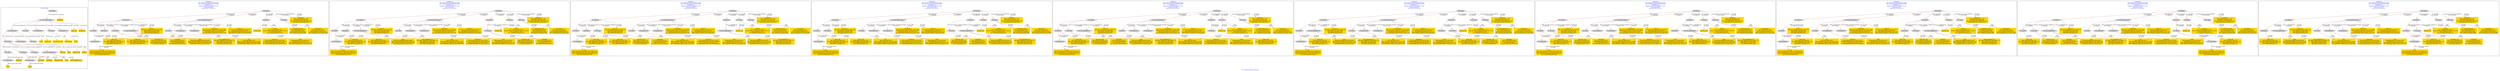 digraph n0 {
fontcolor="blue"
remincross="true"
label="s15-s-detroit-institute-of-art.json"
subgraph cluster_0 {
label="1-correct model"
n2[style="filled",color="white",fillcolor="lightgray",label="E12_Production1"];
n3[style="filled",color="white",fillcolor="lightgray",label="E21_Person1"];
n4[style="filled",color="white",fillcolor="lightgray",label="E52_Time-Span3"];
n5[style="filled",color="white",fillcolor="lightgray",label="E55_Type1"];
n6[style="filled",color="white",fillcolor="lightgray",label="E67_Birth1"];
n7[style="filled",color="white",fillcolor="lightgray",label="E69_Death1"];
n8[style="filled",color="white",fillcolor="lightgray",label="E74_Group1"];
n9[style="filled",color="white",fillcolor="lightgray",label="E82_Actor_Appellation1"];
n10[style="filled",color="white",fillcolor="lightgray",label="E22_Man-Made_Object1"];
n11[style="filled",color="white",fillcolor="lightgray",label="E35_Title1"];
n12[style="filled",color="white",fillcolor="lightgray",label="E54_Dimension1"];
n13[style="filled",color="white",fillcolor="lightgray",label="E55_Type2"];
n14[style="filled",color="white",fillcolor="lightgray",label="E8_Acquisition1"];
n15[style="filled",color="white",fillcolor="lightgray",label="E38_Image1"];
n16[style="filled",color="white",fillcolor="lightgray",label="E52_Time-Span1"];
n17[style="filled",color="white",fillcolor="lightgray",label="E52_Time-Span2"];
n18[shape="plaintext",style="filled",fillcolor="gold",label="birth"];
n19[shape="plaintext",style="filled",fillcolor="gold",label="Death_URI"];
n20[shape="plaintext",style="filled",fillcolor="gold",label="nationality"];
n21[shape="plaintext",style="filled",fillcolor="gold",label="object_uri"];
n22[shape="plaintext",style="filled",fillcolor="gold",label="nationality_URI"];
n23[shape="plaintext",style="filled",fillcolor="gold",label="medium_URI"];
n24[shape="plaintext",style="filled",fillcolor="gold",label="classification_URI"];
n25[shape="plaintext",style="filled",fillcolor="gold",label="Birth_URI"];
n26[shape="plaintext",style="filled",fillcolor="gold",label="medium"];
n27[shape="plaintext",style="filled",fillcolor="gold",label="provenance"];
n28[shape="plaintext",style="filled",fillcolor="gold",label="dimensions"];
n29[shape="plaintext",style="filled",fillcolor="gold",label="credit"];
n30[shape="plaintext",style="filled",fillcolor="gold",label="artist_uri"];
n31[shape="plaintext",style="filled",fillcolor="gold",label="death"];
n32[shape="plaintext",style="filled",fillcolor="gold",label="classification"];
n33[shape="plaintext",style="filled",fillcolor="gold",label="date"];
n34[shape="plaintext",style="filled",fillcolor="gold",label="imageURL"];
n35[shape="plaintext",style="filled",fillcolor="gold",label="name"];
n36[shape="plaintext",style="filled",fillcolor="gold",label="title"];
n37[shape="plaintext",style="filled",fillcolor="gold",label="artist_appellation_uri"];
}
subgraph cluster_1 {
label="candidate 0\nlink coherence:0.03333333333333333\nnode coherence:0.06451612903225806\nconfidence:1.0\nmapping score:0.4011350059737156\ncost:1910.815841\n-precision:0.67-recall:0.53"
n39[style="filled",color="white",fillcolor="lightgray",label="E21_Person1"];
n40[style="filled",color="white",fillcolor="lightgray",label="E67_Birth1"];
n41[style="filled",color="white",fillcolor="lightgray",label="E69_Death1"];
n42[style="filled",color="white",fillcolor="lightgray",label="E74_Group1"];
n43[style="filled",color="white",fillcolor="lightgray",label="E82_Actor_Appellation1"];
n44[style="filled",color="white",fillcolor="lightgray",label="E22_Man-Made_Object1"];
n45[style="filled",color="white",fillcolor="lightgray",label="E35_Title1"];
n46[style="filled",color="white",fillcolor="lightgray",label="E54_Dimension1"];
n47[style="filled",color="white",fillcolor="lightgray",label="E8_Acquisition1"];
n48[style="filled",color="white",fillcolor="lightgray",label="E38_Image1"];
n49[style="filled",color="white",fillcolor="lightgray",label="E55_Type1"];
n50[style="filled",color="white",fillcolor="lightgray",label="E52_Time-Span1"];
n51[style="filled",color="white",fillcolor="lightgray",label="E55_Type2"];
n52[shape="plaintext",style="filled",fillcolor="gold",label="birth\n[E52_Time-Span,P82a_begin_of_the_begin,0.5]\n[E52_Time-Span,P82_at_some_time_within,0.379]\n[E52_Time-Span,P82b_end_of_the_end,0.078]\n[E52_Time-Span,label,0.044]"];
n53[shape="plaintext",style="filled",fillcolor="gold",label="nationality_URI\n[E74_Group,classLink,0.71]\n[E55_Type,classLink,0.168]\n[E57_Material,classLink,0.082]\n[E74_Group,label,0.04]"];
n54[shape="plaintext",style="filled",fillcolor="gold",label="imageURL\n[E38_Image,classLink,0.748]\n[E53_Place,classLink,0.09]\n[E22_Man-Made_Object,classLink,0.087]\n[E8_Acquisition,classLink,0.075]"];
n55[shape="plaintext",style="filled",fillcolor="gold",label="provenance\n[E22_Man-Made_Object,P3_has_note,0.295]\n[E33_Linguistic_Object,P3_has_note,0.294]\n[E8_Acquisition,P3_has_note,0.223]\n[E73_Information_Object,P3_has_note,0.188]"];
n56[shape="plaintext",style="filled",fillcolor="gold",label="medium_URI"];
n57[shape="plaintext",style="filled",fillcolor="gold",label="Birth_URI\n[E67_Birth,classLink,0.54]\n[E82_Actor_Appellation,classLink,0.202]\n[E21_Person,classLink,0.141]\n[E69_Death,classLink,0.117]"];
n58[shape="plaintext",style="filled",fillcolor="gold",label="classification_URI\n[E55_Type,classLink,0.582]\n[E55_Type,label,0.226]\n[E74_Group,classLink,0.099]\n[E57_Material,classLink,0.093]"];
n59[shape="plaintext",style="filled",fillcolor="gold",label="classification\n[E55_Type,label,0.444]\n[E55_Type,classLink,0.344]\n[E31_Document,classLink,0.119]\n[E34_Inscription,P3_has_note,0.093]"];
n60[shape="plaintext",style="filled",fillcolor="gold",label="medium\n[E57_Material,label,0.321]\n[E29_Design_or_Procedure,P3_has_note,0.315]\n[E55_Type,label,0.263]\n[E57_Material,classLink,0.101]"];
n61[shape="plaintext",style="filled",fillcolor="gold",label="name\n[E82_Actor_Appellation,label,0.664]\n[E22_Man-Made_Object,P3_has_note,0.122]\n[E33_Linguistic_Object,P3_has_note,0.109]\n[E8_Acquisition,P3_has_note,0.106]"];
n62[shape="plaintext",style="filled",fillcolor="gold",label="dimensions\n[E54_Dimension,P3_has_note,0.799]\n[E22_Man-Made_Object,P3_has_note,0.082]\n[E34_Inscription,P3_has_note,0.062]\n[E73_Information_Object,P3_has_note,0.057]"];
n63[shape="plaintext",style="filled",fillcolor="gold",label="title\n[E35_Title,label,0.348]\n[E22_Man-Made_Object,P3_has_note,0.242]\n[E33_Linguistic_Object,P3_has_note,0.209]\n[E73_Information_Object,P3_has_note,0.201]"];
n64[shape="plaintext",style="filled",fillcolor="gold",label="Death_URI\n[E69_Death,classLink,0.531]\n[E82_Actor_Appellation,classLink,0.193]\n[E21_Person,classLink,0.139]\n[E67_Birth,classLink,0.137]"];
n65[shape="plaintext",style="filled",fillcolor="gold",label="object_uri\n[E22_Man-Made_Object,classLink,0.614]\n[E8_Acquisition,classLink,0.297]\n[E22_Man-Made_Object,P3_has_note,0.047]\n[E33_Linguistic_Object,P3_has_note,0.042]"];
n66[shape="plaintext",style="filled",fillcolor="gold",label="nationality\n[E74_Group,label,0.525]\n[E74_Group,classLink,0.358]\n[E55_Type,label,0.062]\n[E21_Person,P3_has_note,0.055]"];
n67[shape="plaintext",style="filled",fillcolor="gold",label="artist_uri\n[E82_Actor_Appellation,classLink,0.339]\n[E21_Person,classLink,0.246]\n[E69_Death,classLink,0.208]\n[E67_Birth,classLink,0.207]"];
n68[shape="plaintext",style="filled",fillcolor="gold",label="artist_appellation_uri\n[E82_Actor_Appellation,classLink,0.711]\n[E21_Person,classLink,0.204]\n[E69_Death,classLink,0.043]\n[E67_Birth,classLink,0.042]"];
n69[shape="plaintext",style="filled",fillcolor="gold",label="credit\n[E8_Acquisition,P3_has_note,0.501]\n[E30_Right,P3_has_note,0.274]\n[E33_Linguistic_Object,P3_has_note,0.114]\n[E22_Man-Made_Object,P3_has_note,0.111]"];
}
subgraph cluster_2 {
label="candidate 1\nlink coherence:0.03225806451612903\nnode coherence:0.06451612903225806\nconfidence:1.0\nmapping score:0.4011350059737156\ncost:1911.8152\n-precision:0.54-recall:0.47"
n71[style="filled",color="white",fillcolor="lightgray",label="E21_Person1"];
n72[style="filled",color="white",fillcolor="lightgray",label="E67_Birth1"];
n73[style="filled",color="white",fillcolor="lightgray",label="E69_Death1"];
n74[style="filled",color="white",fillcolor="lightgray",label="E82_Actor_Appellation1"];
n75[style="filled",color="white",fillcolor="lightgray",label="E22_Man-Made_Object1"];
n76[style="filled",color="white",fillcolor="lightgray",label="E35_Title1"];
n77[style="filled",color="white",fillcolor="lightgray",label="E54_Dimension1"];
n78[style="filled",color="white",fillcolor="lightgray",label="E8_Acquisition1"];
n79[style="filled",color="white",fillcolor="lightgray",label="E38_Image1"];
n80[style="filled",color="white",fillcolor="lightgray",label="E39_Actor1"];
n81[style="filled",color="white",fillcolor="lightgray",label="E55_Type1"];
n82[style="filled",color="white",fillcolor="lightgray",label="E74_Group1"];
n83[style="filled",color="white",fillcolor="lightgray",label="E52_Time-Span1"];
n84[style="filled",color="white",fillcolor="lightgray",label="E55_Type2"];
n85[shape="plaintext",style="filled",fillcolor="gold",label="birth\n[E52_Time-Span,P82a_begin_of_the_begin,0.5]\n[E52_Time-Span,P82_at_some_time_within,0.379]\n[E52_Time-Span,P82b_end_of_the_end,0.078]\n[E52_Time-Span,label,0.044]"];
n86[shape="plaintext",style="filled",fillcolor="gold",label="nationality_URI\n[E74_Group,classLink,0.71]\n[E55_Type,classLink,0.168]\n[E57_Material,classLink,0.082]\n[E74_Group,label,0.04]"];
n87[shape="plaintext",style="filled",fillcolor="gold",label="imageURL\n[E38_Image,classLink,0.748]\n[E53_Place,classLink,0.09]\n[E22_Man-Made_Object,classLink,0.087]\n[E8_Acquisition,classLink,0.075]"];
n88[shape="plaintext",style="filled",fillcolor="gold",label="provenance\n[E22_Man-Made_Object,P3_has_note,0.295]\n[E33_Linguistic_Object,P3_has_note,0.294]\n[E8_Acquisition,P3_has_note,0.223]\n[E73_Information_Object,P3_has_note,0.188]"];
n89[shape="plaintext",style="filled",fillcolor="gold",label="medium_URI"];
n90[shape="plaintext",style="filled",fillcolor="gold",label="Birth_URI\n[E67_Birth,classLink,0.54]\n[E82_Actor_Appellation,classLink,0.202]\n[E21_Person,classLink,0.141]\n[E69_Death,classLink,0.117]"];
n91[shape="plaintext",style="filled",fillcolor="gold",label="classification_URI\n[E55_Type,classLink,0.582]\n[E55_Type,label,0.226]\n[E74_Group,classLink,0.099]\n[E57_Material,classLink,0.093]"];
n92[shape="plaintext",style="filled",fillcolor="gold",label="classification\n[E55_Type,label,0.444]\n[E55_Type,classLink,0.344]\n[E31_Document,classLink,0.119]\n[E34_Inscription,P3_has_note,0.093]"];
n93[shape="plaintext",style="filled",fillcolor="gold",label="medium\n[E57_Material,label,0.321]\n[E29_Design_or_Procedure,P3_has_note,0.315]\n[E55_Type,label,0.263]\n[E57_Material,classLink,0.101]"];
n94[shape="plaintext",style="filled",fillcolor="gold",label="name\n[E82_Actor_Appellation,label,0.664]\n[E22_Man-Made_Object,P3_has_note,0.122]\n[E33_Linguistic_Object,P3_has_note,0.109]\n[E8_Acquisition,P3_has_note,0.106]"];
n95[shape="plaintext",style="filled",fillcolor="gold",label="dimensions\n[E54_Dimension,P3_has_note,0.799]\n[E22_Man-Made_Object,P3_has_note,0.082]\n[E34_Inscription,P3_has_note,0.062]\n[E73_Information_Object,P3_has_note,0.057]"];
n96[shape="plaintext",style="filled",fillcolor="gold",label="title\n[E35_Title,label,0.348]\n[E22_Man-Made_Object,P3_has_note,0.242]\n[E33_Linguistic_Object,P3_has_note,0.209]\n[E73_Information_Object,P3_has_note,0.201]"];
n97[shape="plaintext",style="filled",fillcolor="gold",label="Death_URI\n[E69_Death,classLink,0.531]\n[E82_Actor_Appellation,classLink,0.193]\n[E21_Person,classLink,0.139]\n[E67_Birth,classLink,0.137]"];
n98[shape="plaintext",style="filled",fillcolor="gold",label="object_uri\n[E22_Man-Made_Object,classLink,0.614]\n[E8_Acquisition,classLink,0.297]\n[E22_Man-Made_Object,P3_has_note,0.047]\n[E33_Linguistic_Object,P3_has_note,0.042]"];
n99[shape="plaintext",style="filled",fillcolor="gold",label="nationality\n[E74_Group,label,0.525]\n[E74_Group,classLink,0.358]\n[E55_Type,label,0.062]\n[E21_Person,P3_has_note,0.055]"];
n100[shape="plaintext",style="filled",fillcolor="gold",label="artist_uri\n[E82_Actor_Appellation,classLink,0.339]\n[E21_Person,classLink,0.246]\n[E69_Death,classLink,0.208]\n[E67_Birth,classLink,0.207]"];
n101[shape="plaintext",style="filled",fillcolor="gold",label="artist_appellation_uri\n[E82_Actor_Appellation,classLink,0.711]\n[E21_Person,classLink,0.204]\n[E69_Death,classLink,0.043]\n[E67_Birth,classLink,0.042]"];
n102[shape="plaintext",style="filled",fillcolor="gold",label="credit\n[E8_Acquisition,P3_has_note,0.501]\n[E30_Right,P3_has_note,0.274]\n[E33_Linguistic_Object,P3_has_note,0.114]\n[E22_Man-Made_Object,P3_has_note,0.111]"];
}
subgraph cluster_3 {
label="candidate 2\nlink coherence:0.03225806451612903\nnode coherence:0.06451612903225806\nconfidence:1.0\nmapping score:0.4011350059737156\ncost:1911.815464\n-precision:0.54-recall:0.47"
n104[style="filled",color="white",fillcolor="lightgray",label="E21_Person1"];
n105[style="filled",color="white",fillcolor="lightgray",label="E67_Birth1"];
n106[style="filled",color="white",fillcolor="lightgray",label="E69_Death1"];
n107[style="filled",color="white",fillcolor="lightgray",label="E74_Group1"];
n108[style="filled",color="white",fillcolor="lightgray",label="E22_Man-Made_Object1"];
n109[style="filled",color="white",fillcolor="lightgray",label="E35_Title1"];
n110[style="filled",color="white",fillcolor="lightgray",label="E54_Dimension1"];
n111[style="filled",color="white",fillcolor="lightgray",label="E8_Acquisition1"];
n112[style="filled",color="white",fillcolor="lightgray",label="E38_Image1"];
n113[style="filled",color="white",fillcolor="lightgray",label="E39_Actor1"];
n114[style="filled",color="white",fillcolor="lightgray",label="E55_Type1"];
n115[style="filled",color="white",fillcolor="lightgray",label="E82_Actor_Appellation1"];
n116[style="filled",color="white",fillcolor="lightgray",label="E52_Time-Span1"];
n117[style="filled",color="white",fillcolor="lightgray",label="E55_Type2"];
n118[shape="plaintext",style="filled",fillcolor="gold",label="birth\n[E52_Time-Span,P82a_begin_of_the_begin,0.5]\n[E52_Time-Span,P82_at_some_time_within,0.379]\n[E52_Time-Span,P82b_end_of_the_end,0.078]\n[E52_Time-Span,label,0.044]"];
n119[shape="plaintext",style="filled",fillcolor="gold",label="nationality_URI\n[E74_Group,classLink,0.71]\n[E55_Type,classLink,0.168]\n[E57_Material,classLink,0.082]\n[E74_Group,label,0.04]"];
n120[shape="plaintext",style="filled",fillcolor="gold",label="imageURL\n[E38_Image,classLink,0.748]\n[E53_Place,classLink,0.09]\n[E22_Man-Made_Object,classLink,0.087]\n[E8_Acquisition,classLink,0.075]"];
n121[shape="plaintext",style="filled",fillcolor="gold",label="provenance\n[E22_Man-Made_Object,P3_has_note,0.295]\n[E33_Linguistic_Object,P3_has_note,0.294]\n[E8_Acquisition,P3_has_note,0.223]\n[E73_Information_Object,P3_has_note,0.188]"];
n122[shape="plaintext",style="filled",fillcolor="gold",label="medium_URI"];
n123[shape="plaintext",style="filled",fillcolor="gold",label="Birth_URI\n[E67_Birth,classLink,0.54]\n[E82_Actor_Appellation,classLink,0.202]\n[E21_Person,classLink,0.141]\n[E69_Death,classLink,0.117]"];
n124[shape="plaintext",style="filled",fillcolor="gold",label="classification_URI\n[E55_Type,classLink,0.582]\n[E55_Type,label,0.226]\n[E74_Group,classLink,0.099]\n[E57_Material,classLink,0.093]"];
n125[shape="plaintext",style="filled",fillcolor="gold",label="classification\n[E55_Type,label,0.444]\n[E55_Type,classLink,0.344]\n[E31_Document,classLink,0.119]\n[E34_Inscription,P3_has_note,0.093]"];
n126[shape="plaintext",style="filled",fillcolor="gold",label="medium\n[E57_Material,label,0.321]\n[E29_Design_or_Procedure,P3_has_note,0.315]\n[E55_Type,label,0.263]\n[E57_Material,classLink,0.101]"];
n127[shape="plaintext",style="filled",fillcolor="gold",label="name\n[E82_Actor_Appellation,label,0.664]\n[E22_Man-Made_Object,P3_has_note,0.122]\n[E33_Linguistic_Object,P3_has_note,0.109]\n[E8_Acquisition,P3_has_note,0.106]"];
n128[shape="plaintext",style="filled",fillcolor="gold",label="dimensions\n[E54_Dimension,P3_has_note,0.799]\n[E22_Man-Made_Object,P3_has_note,0.082]\n[E34_Inscription,P3_has_note,0.062]\n[E73_Information_Object,P3_has_note,0.057]"];
n129[shape="plaintext",style="filled",fillcolor="gold",label="title\n[E35_Title,label,0.348]\n[E22_Man-Made_Object,P3_has_note,0.242]\n[E33_Linguistic_Object,P3_has_note,0.209]\n[E73_Information_Object,P3_has_note,0.201]"];
n130[shape="plaintext",style="filled",fillcolor="gold",label="Death_URI\n[E69_Death,classLink,0.531]\n[E82_Actor_Appellation,classLink,0.193]\n[E21_Person,classLink,0.139]\n[E67_Birth,classLink,0.137]"];
n131[shape="plaintext",style="filled",fillcolor="gold",label="object_uri\n[E22_Man-Made_Object,classLink,0.614]\n[E8_Acquisition,classLink,0.297]\n[E22_Man-Made_Object,P3_has_note,0.047]\n[E33_Linguistic_Object,P3_has_note,0.042]"];
n132[shape="plaintext",style="filled",fillcolor="gold",label="nationality\n[E74_Group,label,0.525]\n[E74_Group,classLink,0.358]\n[E55_Type,label,0.062]\n[E21_Person,P3_has_note,0.055]"];
n133[shape="plaintext",style="filled",fillcolor="gold",label="artist_uri\n[E82_Actor_Appellation,classLink,0.339]\n[E21_Person,classLink,0.246]\n[E69_Death,classLink,0.208]\n[E67_Birth,classLink,0.207]"];
n134[shape="plaintext",style="filled",fillcolor="gold",label="artist_appellation_uri\n[E82_Actor_Appellation,classLink,0.711]\n[E21_Person,classLink,0.204]\n[E69_Death,classLink,0.043]\n[E67_Birth,classLink,0.042]"];
n135[shape="plaintext",style="filled",fillcolor="gold",label="credit\n[E8_Acquisition,P3_has_note,0.501]\n[E30_Right,P3_has_note,0.274]\n[E33_Linguistic_Object,P3_has_note,0.114]\n[E22_Man-Made_Object,P3_has_note,0.111]"];
}
subgraph cluster_4 {
label="candidate 3\nlink coherence:0.03225806451612903\nnode coherence:0.06451612903225806\nconfidence:1.0\nmapping score:0.4011350059737156\ncost:1911.815514\n-precision:0.46-recall:0.4"
n137[style="filled",color="white",fillcolor="lightgray",label="E21_Person1"];
n138[style="filled",color="white",fillcolor="lightgray",label="E67_Birth1"];
n139[style="filled",color="white",fillcolor="lightgray",label="E69_Death1"];
n140[style="filled",color="white",fillcolor="lightgray",label="E22_Man-Made_Object1"];
n141[style="filled",color="white",fillcolor="lightgray",label="E35_Title1"];
n142[style="filled",color="white",fillcolor="lightgray",label="E54_Dimension1"];
n143[style="filled",color="white",fillcolor="lightgray",label="E8_Acquisition1"];
n144[style="filled",color="white",fillcolor="lightgray",label="E38_Image1"];
n145[style="filled",color="white",fillcolor="lightgray",label="E39_Actor1"];
n146[style="filled",color="white",fillcolor="lightgray",label="E55_Type1"];
n147[style="filled",color="white",fillcolor="lightgray",label="E74_Group1"];
n148[style="filled",color="white",fillcolor="lightgray",label="E82_Actor_Appellation1"];
n149[style="filled",color="white",fillcolor="lightgray",label="E52_Time-Span1"];
n150[style="filled",color="white",fillcolor="lightgray",label="E55_Type2"];
n151[shape="plaintext",style="filled",fillcolor="gold",label="birth\n[E52_Time-Span,P82a_begin_of_the_begin,0.5]\n[E52_Time-Span,P82_at_some_time_within,0.379]\n[E52_Time-Span,P82b_end_of_the_end,0.078]\n[E52_Time-Span,label,0.044]"];
n152[shape="plaintext",style="filled",fillcolor="gold",label="nationality_URI\n[E74_Group,classLink,0.71]\n[E55_Type,classLink,0.168]\n[E57_Material,classLink,0.082]\n[E74_Group,label,0.04]"];
n153[shape="plaintext",style="filled",fillcolor="gold",label="imageURL\n[E38_Image,classLink,0.748]\n[E53_Place,classLink,0.09]\n[E22_Man-Made_Object,classLink,0.087]\n[E8_Acquisition,classLink,0.075]"];
n154[shape="plaintext",style="filled",fillcolor="gold",label="provenance\n[E22_Man-Made_Object,P3_has_note,0.295]\n[E33_Linguistic_Object,P3_has_note,0.294]\n[E8_Acquisition,P3_has_note,0.223]\n[E73_Information_Object,P3_has_note,0.188]"];
n155[shape="plaintext",style="filled",fillcolor="gold",label="medium_URI"];
n156[shape="plaintext",style="filled",fillcolor="gold",label="Birth_URI\n[E67_Birth,classLink,0.54]\n[E82_Actor_Appellation,classLink,0.202]\n[E21_Person,classLink,0.141]\n[E69_Death,classLink,0.117]"];
n157[shape="plaintext",style="filled",fillcolor="gold",label="classification_URI\n[E55_Type,classLink,0.582]\n[E55_Type,label,0.226]\n[E74_Group,classLink,0.099]\n[E57_Material,classLink,0.093]"];
n158[shape="plaintext",style="filled",fillcolor="gold",label="classification\n[E55_Type,label,0.444]\n[E55_Type,classLink,0.344]\n[E31_Document,classLink,0.119]\n[E34_Inscription,P3_has_note,0.093]"];
n159[shape="plaintext",style="filled",fillcolor="gold",label="medium\n[E57_Material,label,0.321]\n[E29_Design_or_Procedure,P3_has_note,0.315]\n[E55_Type,label,0.263]\n[E57_Material,classLink,0.101]"];
n160[shape="plaintext",style="filled",fillcolor="gold",label="name\n[E82_Actor_Appellation,label,0.664]\n[E22_Man-Made_Object,P3_has_note,0.122]\n[E33_Linguistic_Object,P3_has_note,0.109]\n[E8_Acquisition,P3_has_note,0.106]"];
n161[shape="plaintext",style="filled",fillcolor="gold",label="dimensions\n[E54_Dimension,P3_has_note,0.799]\n[E22_Man-Made_Object,P3_has_note,0.082]\n[E34_Inscription,P3_has_note,0.062]\n[E73_Information_Object,P3_has_note,0.057]"];
n162[shape="plaintext",style="filled",fillcolor="gold",label="title\n[E35_Title,label,0.348]\n[E22_Man-Made_Object,P3_has_note,0.242]\n[E33_Linguistic_Object,P3_has_note,0.209]\n[E73_Information_Object,P3_has_note,0.201]"];
n163[shape="plaintext",style="filled",fillcolor="gold",label="Death_URI\n[E69_Death,classLink,0.531]\n[E82_Actor_Appellation,classLink,0.193]\n[E21_Person,classLink,0.139]\n[E67_Birth,classLink,0.137]"];
n164[shape="plaintext",style="filled",fillcolor="gold",label="object_uri\n[E22_Man-Made_Object,classLink,0.614]\n[E8_Acquisition,classLink,0.297]\n[E22_Man-Made_Object,P3_has_note,0.047]\n[E33_Linguistic_Object,P3_has_note,0.042]"];
n165[shape="plaintext",style="filled",fillcolor="gold",label="nationality\n[E74_Group,label,0.525]\n[E74_Group,classLink,0.358]\n[E55_Type,label,0.062]\n[E21_Person,P3_has_note,0.055]"];
n166[shape="plaintext",style="filled",fillcolor="gold",label="artist_uri\n[E82_Actor_Appellation,classLink,0.339]\n[E21_Person,classLink,0.246]\n[E69_Death,classLink,0.208]\n[E67_Birth,classLink,0.207]"];
n167[shape="plaintext",style="filled",fillcolor="gold",label="artist_appellation_uri\n[E82_Actor_Appellation,classLink,0.711]\n[E21_Person,classLink,0.204]\n[E69_Death,classLink,0.043]\n[E67_Birth,classLink,0.042]"];
n168[shape="plaintext",style="filled",fillcolor="gold",label="credit\n[E8_Acquisition,P3_has_note,0.501]\n[E30_Right,P3_has_note,0.274]\n[E33_Linguistic_Object,P3_has_note,0.114]\n[E22_Man-Made_Object,P3_has_note,0.111]"];
}
subgraph cluster_5 {
label="candidate 4\nlink coherence:0.03225806451612903\nnode coherence:0.06451612903225806\nconfidence:1.0\nmapping score:0.4011350059737156\ncost:1911.815546\n-precision:0.54-recall:0.47"
n170[style="filled",color="white",fillcolor="lightgray",label="E21_Person1"];
n171[style="filled",color="white",fillcolor="lightgray",label="E67_Birth1"];
n172[style="filled",color="white",fillcolor="lightgray",label="E74_Group1"];
n173[style="filled",color="white",fillcolor="lightgray",label="E82_Actor_Appellation1"];
n174[style="filled",color="white",fillcolor="lightgray",label="E22_Man-Made_Object1"];
n175[style="filled",color="white",fillcolor="lightgray",label="E35_Title1"];
n176[style="filled",color="white",fillcolor="lightgray",label="E54_Dimension1"];
n177[style="filled",color="white",fillcolor="lightgray",label="E8_Acquisition1"];
n178[style="filled",color="white",fillcolor="lightgray",label="E38_Image1"];
n179[style="filled",color="white",fillcolor="lightgray",label="E39_Actor1"];
n180[style="filled",color="white",fillcolor="lightgray",label="E55_Type1"];
n181[style="filled",color="white",fillcolor="lightgray",label="E69_Death1"];
n182[style="filled",color="white",fillcolor="lightgray",label="E52_Time-Span1"];
n183[style="filled",color="white",fillcolor="lightgray",label="E55_Type2"];
n184[shape="plaintext",style="filled",fillcolor="gold",label="birth\n[E52_Time-Span,P82a_begin_of_the_begin,0.5]\n[E52_Time-Span,P82_at_some_time_within,0.379]\n[E52_Time-Span,P82b_end_of_the_end,0.078]\n[E52_Time-Span,label,0.044]"];
n185[shape="plaintext",style="filled",fillcolor="gold",label="nationality_URI\n[E74_Group,classLink,0.71]\n[E55_Type,classLink,0.168]\n[E57_Material,classLink,0.082]\n[E74_Group,label,0.04]"];
n186[shape="plaintext",style="filled",fillcolor="gold",label="imageURL\n[E38_Image,classLink,0.748]\n[E53_Place,classLink,0.09]\n[E22_Man-Made_Object,classLink,0.087]\n[E8_Acquisition,classLink,0.075]"];
n187[shape="plaintext",style="filled",fillcolor="gold",label="provenance\n[E22_Man-Made_Object,P3_has_note,0.295]\n[E33_Linguistic_Object,P3_has_note,0.294]\n[E8_Acquisition,P3_has_note,0.223]\n[E73_Information_Object,P3_has_note,0.188]"];
n188[shape="plaintext",style="filled",fillcolor="gold",label="medium_URI"];
n189[shape="plaintext",style="filled",fillcolor="gold",label="Birth_URI\n[E67_Birth,classLink,0.54]\n[E82_Actor_Appellation,classLink,0.202]\n[E21_Person,classLink,0.141]\n[E69_Death,classLink,0.117]"];
n190[shape="plaintext",style="filled",fillcolor="gold",label="classification_URI\n[E55_Type,classLink,0.582]\n[E55_Type,label,0.226]\n[E74_Group,classLink,0.099]\n[E57_Material,classLink,0.093]"];
n191[shape="plaintext",style="filled",fillcolor="gold",label="classification\n[E55_Type,label,0.444]\n[E55_Type,classLink,0.344]\n[E31_Document,classLink,0.119]\n[E34_Inscription,P3_has_note,0.093]"];
n192[shape="plaintext",style="filled",fillcolor="gold",label="medium\n[E57_Material,label,0.321]\n[E29_Design_or_Procedure,P3_has_note,0.315]\n[E55_Type,label,0.263]\n[E57_Material,classLink,0.101]"];
n193[shape="plaintext",style="filled",fillcolor="gold",label="name\n[E82_Actor_Appellation,label,0.664]\n[E22_Man-Made_Object,P3_has_note,0.122]\n[E33_Linguistic_Object,P3_has_note,0.109]\n[E8_Acquisition,P3_has_note,0.106]"];
n194[shape="plaintext",style="filled",fillcolor="gold",label="dimensions\n[E54_Dimension,P3_has_note,0.799]\n[E22_Man-Made_Object,P3_has_note,0.082]\n[E34_Inscription,P3_has_note,0.062]\n[E73_Information_Object,P3_has_note,0.057]"];
n195[shape="plaintext",style="filled",fillcolor="gold",label="title\n[E35_Title,label,0.348]\n[E22_Man-Made_Object,P3_has_note,0.242]\n[E33_Linguistic_Object,P3_has_note,0.209]\n[E73_Information_Object,P3_has_note,0.201]"];
n196[shape="plaintext",style="filled",fillcolor="gold",label="Death_URI\n[E69_Death,classLink,0.531]\n[E82_Actor_Appellation,classLink,0.193]\n[E21_Person,classLink,0.139]\n[E67_Birth,classLink,0.137]"];
n197[shape="plaintext",style="filled",fillcolor="gold",label="object_uri\n[E22_Man-Made_Object,classLink,0.614]\n[E8_Acquisition,classLink,0.297]\n[E22_Man-Made_Object,P3_has_note,0.047]\n[E33_Linguistic_Object,P3_has_note,0.042]"];
n198[shape="plaintext",style="filled",fillcolor="gold",label="nationality\n[E74_Group,label,0.525]\n[E74_Group,classLink,0.358]\n[E55_Type,label,0.062]\n[E21_Person,P3_has_note,0.055]"];
n199[shape="plaintext",style="filled",fillcolor="gold",label="artist_uri\n[E82_Actor_Appellation,classLink,0.339]\n[E21_Person,classLink,0.246]\n[E69_Death,classLink,0.208]\n[E67_Birth,classLink,0.207]"];
n200[shape="plaintext",style="filled",fillcolor="gold",label="artist_appellation_uri\n[E82_Actor_Appellation,classLink,0.711]\n[E21_Person,classLink,0.204]\n[E69_Death,classLink,0.043]\n[E67_Birth,classLink,0.042]"];
n201[shape="plaintext",style="filled",fillcolor="gold",label="credit\n[E8_Acquisition,P3_has_note,0.501]\n[E30_Right,P3_has_note,0.274]\n[E33_Linguistic_Object,P3_has_note,0.114]\n[E22_Man-Made_Object,P3_has_note,0.111]"];
}
subgraph cluster_6 {
label="candidate 5\nlink coherence:0.03225806451612903\nnode coherence:0.06451612903225806\nconfidence:1.0\nmapping score:0.4011350059737156\ncost:1911.815596\n-precision:0.46-recall:0.4"
n203[style="filled",color="white",fillcolor="lightgray",label="E21_Person1"];
n204[style="filled",color="white",fillcolor="lightgray",label="E67_Birth1"];
n205[style="filled",color="white",fillcolor="lightgray",label="E82_Actor_Appellation1"];
n206[style="filled",color="white",fillcolor="lightgray",label="E22_Man-Made_Object1"];
n207[style="filled",color="white",fillcolor="lightgray",label="E35_Title1"];
n208[style="filled",color="white",fillcolor="lightgray",label="E54_Dimension1"];
n209[style="filled",color="white",fillcolor="lightgray",label="E8_Acquisition1"];
n210[style="filled",color="white",fillcolor="lightgray",label="E38_Image1"];
n211[style="filled",color="white",fillcolor="lightgray",label="E39_Actor1"];
n212[style="filled",color="white",fillcolor="lightgray",label="E55_Type1"];
n213[style="filled",color="white",fillcolor="lightgray",label="E69_Death1"];
n214[style="filled",color="white",fillcolor="lightgray",label="E74_Group1"];
n215[style="filled",color="white",fillcolor="lightgray",label="E52_Time-Span1"];
n216[style="filled",color="white",fillcolor="lightgray",label="E55_Type2"];
n217[shape="plaintext",style="filled",fillcolor="gold",label="birth\n[E52_Time-Span,P82a_begin_of_the_begin,0.5]\n[E52_Time-Span,P82_at_some_time_within,0.379]\n[E52_Time-Span,P82b_end_of_the_end,0.078]\n[E52_Time-Span,label,0.044]"];
n218[shape="plaintext",style="filled",fillcolor="gold",label="nationality_URI\n[E74_Group,classLink,0.71]\n[E55_Type,classLink,0.168]\n[E57_Material,classLink,0.082]\n[E74_Group,label,0.04]"];
n219[shape="plaintext",style="filled",fillcolor="gold",label="imageURL\n[E38_Image,classLink,0.748]\n[E53_Place,classLink,0.09]\n[E22_Man-Made_Object,classLink,0.087]\n[E8_Acquisition,classLink,0.075]"];
n220[shape="plaintext",style="filled",fillcolor="gold",label="provenance\n[E22_Man-Made_Object,P3_has_note,0.295]\n[E33_Linguistic_Object,P3_has_note,0.294]\n[E8_Acquisition,P3_has_note,0.223]\n[E73_Information_Object,P3_has_note,0.188]"];
n221[shape="plaintext",style="filled",fillcolor="gold",label="medium_URI"];
n222[shape="plaintext",style="filled",fillcolor="gold",label="Birth_URI\n[E67_Birth,classLink,0.54]\n[E82_Actor_Appellation,classLink,0.202]\n[E21_Person,classLink,0.141]\n[E69_Death,classLink,0.117]"];
n223[shape="plaintext",style="filled",fillcolor="gold",label="classification_URI\n[E55_Type,classLink,0.582]\n[E55_Type,label,0.226]\n[E74_Group,classLink,0.099]\n[E57_Material,classLink,0.093]"];
n224[shape="plaintext",style="filled",fillcolor="gold",label="classification\n[E55_Type,label,0.444]\n[E55_Type,classLink,0.344]\n[E31_Document,classLink,0.119]\n[E34_Inscription,P3_has_note,0.093]"];
n225[shape="plaintext",style="filled",fillcolor="gold",label="medium\n[E57_Material,label,0.321]\n[E29_Design_or_Procedure,P3_has_note,0.315]\n[E55_Type,label,0.263]\n[E57_Material,classLink,0.101]"];
n226[shape="plaintext",style="filled",fillcolor="gold",label="name\n[E82_Actor_Appellation,label,0.664]\n[E22_Man-Made_Object,P3_has_note,0.122]\n[E33_Linguistic_Object,P3_has_note,0.109]\n[E8_Acquisition,P3_has_note,0.106]"];
n227[shape="plaintext",style="filled",fillcolor="gold",label="dimensions\n[E54_Dimension,P3_has_note,0.799]\n[E22_Man-Made_Object,P3_has_note,0.082]\n[E34_Inscription,P3_has_note,0.062]\n[E73_Information_Object,P3_has_note,0.057]"];
n228[shape="plaintext",style="filled",fillcolor="gold",label="title\n[E35_Title,label,0.348]\n[E22_Man-Made_Object,P3_has_note,0.242]\n[E33_Linguistic_Object,P3_has_note,0.209]\n[E73_Information_Object,P3_has_note,0.201]"];
n229[shape="plaintext",style="filled",fillcolor="gold",label="Death_URI\n[E69_Death,classLink,0.531]\n[E82_Actor_Appellation,classLink,0.193]\n[E21_Person,classLink,0.139]\n[E67_Birth,classLink,0.137]"];
n230[shape="plaintext",style="filled",fillcolor="gold",label="object_uri\n[E22_Man-Made_Object,classLink,0.614]\n[E8_Acquisition,classLink,0.297]\n[E22_Man-Made_Object,P3_has_note,0.047]\n[E33_Linguistic_Object,P3_has_note,0.042]"];
n231[shape="plaintext",style="filled",fillcolor="gold",label="nationality\n[E74_Group,label,0.525]\n[E74_Group,classLink,0.358]\n[E55_Type,label,0.062]\n[E21_Person,P3_has_note,0.055]"];
n232[shape="plaintext",style="filled",fillcolor="gold",label="artist_uri\n[E82_Actor_Appellation,classLink,0.339]\n[E21_Person,classLink,0.246]\n[E69_Death,classLink,0.208]\n[E67_Birth,classLink,0.207]"];
n233[shape="plaintext",style="filled",fillcolor="gold",label="artist_appellation_uri\n[E82_Actor_Appellation,classLink,0.711]\n[E21_Person,classLink,0.204]\n[E69_Death,classLink,0.043]\n[E67_Birth,classLink,0.042]"];
n234[shape="plaintext",style="filled",fillcolor="gold",label="credit\n[E8_Acquisition,P3_has_note,0.501]\n[E30_Right,P3_has_note,0.274]\n[E33_Linguistic_Object,P3_has_note,0.114]\n[E22_Man-Made_Object,P3_has_note,0.111]"];
}
subgraph cluster_7 {
label="candidate 6\nlink coherence:0.03225806451612903\nnode coherence:0.06451612903225806\nconfidence:1.0\nmapping score:0.4011350059737156\ncost:1911.81586\n-precision:0.46-recall:0.4"
n236[style="filled",color="white",fillcolor="lightgray",label="E21_Person1"];
n237[style="filled",color="white",fillcolor="lightgray",label="E67_Birth1"];
n238[style="filled",color="white",fillcolor="lightgray",label="E74_Group1"];
n239[style="filled",color="white",fillcolor="lightgray",label="E22_Man-Made_Object1"];
n240[style="filled",color="white",fillcolor="lightgray",label="E35_Title1"];
n241[style="filled",color="white",fillcolor="lightgray",label="E54_Dimension1"];
n242[style="filled",color="white",fillcolor="lightgray",label="E8_Acquisition1"];
n243[style="filled",color="white",fillcolor="lightgray",label="E38_Image1"];
n244[style="filled",color="white",fillcolor="lightgray",label="E39_Actor1"];
n245[style="filled",color="white",fillcolor="lightgray",label="E55_Type1"];
n246[style="filled",color="white",fillcolor="lightgray",label="E69_Death1"];
n247[style="filled",color="white",fillcolor="lightgray",label="E82_Actor_Appellation1"];
n248[style="filled",color="white",fillcolor="lightgray",label="E52_Time-Span1"];
n249[style="filled",color="white",fillcolor="lightgray",label="E55_Type2"];
n250[shape="plaintext",style="filled",fillcolor="gold",label="birth\n[E52_Time-Span,P82a_begin_of_the_begin,0.5]\n[E52_Time-Span,P82_at_some_time_within,0.379]\n[E52_Time-Span,P82b_end_of_the_end,0.078]\n[E52_Time-Span,label,0.044]"];
n251[shape="plaintext",style="filled",fillcolor="gold",label="nationality_URI\n[E74_Group,classLink,0.71]\n[E55_Type,classLink,0.168]\n[E57_Material,classLink,0.082]\n[E74_Group,label,0.04]"];
n252[shape="plaintext",style="filled",fillcolor="gold",label="imageURL\n[E38_Image,classLink,0.748]\n[E53_Place,classLink,0.09]\n[E22_Man-Made_Object,classLink,0.087]\n[E8_Acquisition,classLink,0.075]"];
n253[shape="plaintext",style="filled",fillcolor="gold",label="provenance\n[E22_Man-Made_Object,P3_has_note,0.295]\n[E33_Linguistic_Object,P3_has_note,0.294]\n[E8_Acquisition,P3_has_note,0.223]\n[E73_Information_Object,P3_has_note,0.188]"];
n254[shape="plaintext",style="filled",fillcolor="gold",label="medium_URI"];
n255[shape="plaintext",style="filled",fillcolor="gold",label="Birth_URI\n[E67_Birth,classLink,0.54]\n[E82_Actor_Appellation,classLink,0.202]\n[E21_Person,classLink,0.141]\n[E69_Death,classLink,0.117]"];
n256[shape="plaintext",style="filled",fillcolor="gold",label="classification_URI\n[E55_Type,classLink,0.582]\n[E55_Type,label,0.226]\n[E74_Group,classLink,0.099]\n[E57_Material,classLink,0.093]"];
n257[shape="plaintext",style="filled",fillcolor="gold",label="classification\n[E55_Type,label,0.444]\n[E55_Type,classLink,0.344]\n[E31_Document,classLink,0.119]\n[E34_Inscription,P3_has_note,0.093]"];
n258[shape="plaintext",style="filled",fillcolor="gold",label="medium\n[E57_Material,label,0.321]\n[E29_Design_or_Procedure,P3_has_note,0.315]\n[E55_Type,label,0.263]\n[E57_Material,classLink,0.101]"];
n259[shape="plaintext",style="filled",fillcolor="gold",label="name\n[E82_Actor_Appellation,label,0.664]\n[E22_Man-Made_Object,P3_has_note,0.122]\n[E33_Linguistic_Object,P3_has_note,0.109]\n[E8_Acquisition,P3_has_note,0.106]"];
n260[shape="plaintext",style="filled",fillcolor="gold",label="dimensions\n[E54_Dimension,P3_has_note,0.799]\n[E22_Man-Made_Object,P3_has_note,0.082]\n[E34_Inscription,P3_has_note,0.062]\n[E73_Information_Object,P3_has_note,0.057]"];
n261[shape="plaintext",style="filled",fillcolor="gold",label="title\n[E35_Title,label,0.348]\n[E22_Man-Made_Object,P3_has_note,0.242]\n[E33_Linguistic_Object,P3_has_note,0.209]\n[E73_Information_Object,P3_has_note,0.201]"];
n262[shape="plaintext",style="filled",fillcolor="gold",label="Death_URI\n[E69_Death,classLink,0.531]\n[E82_Actor_Appellation,classLink,0.193]\n[E21_Person,classLink,0.139]\n[E67_Birth,classLink,0.137]"];
n263[shape="plaintext",style="filled",fillcolor="gold",label="object_uri\n[E22_Man-Made_Object,classLink,0.614]\n[E8_Acquisition,classLink,0.297]\n[E22_Man-Made_Object,P3_has_note,0.047]\n[E33_Linguistic_Object,P3_has_note,0.042]"];
n264[shape="plaintext",style="filled",fillcolor="gold",label="nationality\n[E74_Group,label,0.525]\n[E74_Group,classLink,0.358]\n[E55_Type,label,0.062]\n[E21_Person,P3_has_note,0.055]"];
n265[shape="plaintext",style="filled",fillcolor="gold",label="artist_uri\n[E82_Actor_Appellation,classLink,0.339]\n[E21_Person,classLink,0.246]\n[E69_Death,classLink,0.208]\n[E67_Birth,classLink,0.207]"];
n266[shape="plaintext",style="filled",fillcolor="gold",label="artist_appellation_uri\n[E82_Actor_Appellation,classLink,0.711]\n[E21_Person,classLink,0.204]\n[E69_Death,classLink,0.043]\n[E67_Birth,classLink,0.042]"];
n267[shape="plaintext",style="filled",fillcolor="gold",label="credit\n[E8_Acquisition,P3_has_note,0.501]\n[E30_Right,P3_has_note,0.274]\n[E33_Linguistic_Object,P3_has_note,0.114]\n[E22_Man-Made_Object,P3_has_note,0.111]"];
}
subgraph cluster_8 {
label="candidate 7\nlink coherence:0.03225806451612903\nnode coherence:0.06451612903225806\nconfidence:1.0\nmapping score:0.4011350059737156\ncost:1911.81591\n-precision:0.38-recall:0.33"
n269[style="filled",color="white",fillcolor="lightgray",label="E21_Person1"];
n270[style="filled",color="white",fillcolor="lightgray",label="E67_Birth1"];
n271[style="filled",color="white",fillcolor="lightgray",label="E22_Man-Made_Object1"];
n272[style="filled",color="white",fillcolor="lightgray",label="E35_Title1"];
n273[style="filled",color="white",fillcolor="lightgray",label="E54_Dimension1"];
n274[style="filled",color="white",fillcolor="lightgray",label="E8_Acquisition1"];
n275[style="filled",color="white",fillcolor="lightgray",label="E38_Image1"];
n276[style="filled",color="white",fillcolor="lightgray",label="E39_Actor1"];
n277[style="filled",color="white",fillcolor="lightgray",label="E55_Type1"];
n278[style="filled",color="white",fillcolor="lightgray",label="E69_Death1"];
n279[style="filled",color="white",fillcolor="lightgray",label="E74_Group1"];
n280[style="filled",color="white",fillcolor="lightgray",label="E82_Actor_Appellation1"];
n281[style="filled",color="white",fillcolor="lightgray",label="E52_Time-Span1"];
n282[style="filled",color="white",fillcolor="lightgray",label="E55_Type2"];
n283[shape="plaintext",style="filled",fillcolor="gold",label="birth\n[E52_Time-Span,P82a_begin_of_the_begin,0.5]\n[E52_Time-Span,P82_at_some_time_within,0.379]\n[E52_Time-Span,P82b_end_of_the_end,0.078]\n[E52_Time-Span,label,0.044]"];
n284[shape="plaintext",style="filled",fillcolor="gold",label="nationality_URI\n[E74_Group,classLink,0.71]\n[E55_Type,classLink,0.168]\n[E57_Material,classLink,0.082]\n[E74_Group,label,0.04]"];
n285[shape="plaintext",style="filled",fillcolor="gold",label="imageURL\n[E38_Image,classLink,0.748]\n[E53_Place,classLink,0.09]\n[E22_Man-Made_Object,classLink,0.087]\n[E8_Acquisition,classLink,0.075]"];
n286[shape="plaintext",style="filled",fillcolor="gold",label="provenance\n[E22_Man-Made_Object,P3_has_note,0.295]\n[E33_Linguistic_Object,P3_has_note,0.294]\n[E8_Acquisition,P3_has_note,0.223]\n[E73_Information_Object,P3_has_note,0.188]"];
n287[shape="plaintext",style="filled",fillcolor="gold",label="medium_URI"];
n288[shape="plaintext",style="filled",fillcolor="gold",label="Birth_URI\n[E67_Birth,classLink,0.54]\n[E82_Actor_Appellation,classLink,0.202]\n[E21_Person,classLink,0.141]\n[E69_Death,classLink,0.117]"];
n289[shape="plaintext",style="filled",fillcolor="gold",label="classification_URI\n[E55_Type,classLink,0.582]\n[E55_Type,label,0.226]\n[E74_Group,classLink,0.099]\n[E57_Material,classLink,0.093]"];
n290[shape="plaintext",style="filled",fillcolor="gold",label="classification\n[E55_Type,label,0.444]\n[E55_Type,classLink,0.344]\n[E31_Document,classLink,0.119]\n[E34_Inscription,P3_has_note,0.093]"];
n291[shape="plaintext",style="filled",fillcolor="gold",label="medium\n[E57_Material,label,0.321]\n[E29_Design_or_Procedure,P3_has_note,0.315]\n[E55_Type,label,0.263]\n[E57_Material,classLink,0.101]"];
n292[shape="plaintext",style="filled",fillcolor="gold",label="name\n[E82_Actor_Appellation,label,0.664]\n[E22_Man-Made_Object,P3_has_note,0.122]\n[E33_Linguistic_Object,P3_has_note,0.109]\n[E8_Acquisition,P3_has_note,0.106]"];
n293[shape="plaintext",style="filled",fillcolor="gold",label="dimensions\n[E54_Dimension,P3_has_note,0.799]\n[E22_Man-Made_Object,P3_has_note,0.082]\n[E34_Inscription,P3_has_note,0.062]\n[E73_Information_Object,P3_has_note,0.057]"];
n294[shape="plaintext",style="filled",fillcolor="gold",label="title\n[E35_Title,label,0.348]\n[E22_Man-Made_Object,P3_has_note,0.242]\n[E33_Linguistic_Object,P3_has_note,0.209]\n[E73_Information_Object,P3_has_note,0.201]"];
n295[shape="plaintext",style="filled",fillcolor="gold",label="Death_URI\n[E69_Death,classLink,0.531]\n[E82_Actor_Appellation,classLink,0.193]\n[E21_Person,classLink,0.139]\n[E67_Birth,classLink,0.137]"];
n296[shape="plaintext",style="filled",fillcolor="gold",label="object_uri\n[E22_Man-Made_Object,classLink,0.614]\n[E8_Acquisition,classLink,0.297]\n[E22_Man-Made_Object,P3_has_note,0.047]\n[E33_Linguistic_Object,P3_has_note,0.042]"];
n297[shape="plaintext",style="filled",fillcolor="gold",label="nationality\n[E74_Group,label,0.525]\n[E74_Group,classLink,0.358]\n[E55_Type,label,0.062]\n[E21_Person,P3_has_note,0.055]"];
n298[shape="plaintext",style="filled",fillcolor="gold",label="artist_uri\n[E82_Actor_Appellation,classLink,0.339]\n[E21_Person,classLink,0.246]\n[E69_Death,classLink,0.208]\n[E67_Birth,classLink,0.207]"];
n299[shape="plaintext",style="filled",fillcolor="gold",label="artist_appellation_uri\n[E82_Actor_Appellation,classLink,0.711]\n[E21_Person,classLink,0.204]\n[E69_Death,classLink,0.043]\n[E67_Birth,classLink,0.042]"];
n300[shape="plaintext",style="filled",fillcolor="gold",label="credit\n[E8_Acquisition,P3_has_note,0.501]\n[E30_Right,P3_has_note,0.274]\n[E33_Linguistic_Object,P3_has_note,0.114]\n[E22_Man-Made_Object,P3_has_note,0.111]"];
}
subgraph cluster_9 {
label="candidate 8\nlink coherence:0.03225806451612903\nnode coherence:0.06451612903225806\nconfidence:1.0\nmapping score:0.4011350059737156\ncost:1911.817252\n-precision:0.54-recall:0.47"
n302[style="filled",color="white",fillcolor="lightgray",label="E21_Person1"];
n303[style="filled",color="white",fillcolor="lightgray",label="E69_Death1"];
n304[style="filled",color="white",fillcolor="lightgray",label="E74_Group1"];
n305[style="filled",color="white",fillcolor="lightgray",label="E82_Actor_Appellation1"];
n306[style="filled",color="white",fillcolor="lightgray",label="E22_Man-Made_Object1"];
n307[style="filled",color="white",fillcolor="lightgray",label="E35_Title1"];
n308[style="filled",color="white",fillcolor="lightgray",label="E54_Dimension1"];
n309[style="filled",color="white",fillcolor="lightgray",label="E8_Acquisition1"];
n310[style="filled",color="white",fillcolor="lightgray",label="E38_Image1"];
n311[style="filled",color="white",fillcolor="lightgray",label="E39_Actor1"];
n312[style="filled",color="white",fillcolor="lightgray",label="E55_Type1"];
n313[style="filled",color="white",fillcolor="lightgray",label="E67_Birth1"];
n314[style="filled",color="white",fillcolor="lightgray",label="E52_Time-Span1"];
n315[style="filled",color="white",fillcolor="lightgray",label="E55_Type2"];
n316[shape="plaintext",style="filled",fillcolor="gold",label="birth\n[E52_Time-Span,P82a_begin_of_the_begin,0.5]\n[E52_Time-Span,P82_at_some_time_within,0.379]\n[E52_Time-Span,P82b_end_of_the_end,0.078]\n[E52_Time-Span,label,0.044]"];
n317[shape="plaintext",style="filled",fillcolor="gold",label="nationality_URI\n[E74_Group,classLink,0.71]\n[E55_Type,classLink,0.168]\n[E57_Material,classLink,0.082]\n[E74_Group,label,0.04]"];
n318[shape="plaintext",style="filled",fillcolor="gold",label="imageURL\n[E38_Image,classLink,0.748]\n[E53_Place,classLink,0.09]\n[E22_Man-Made_Object,classLink,0.087]\n[E8_Acquisition,classLink,0.075]"];
n319[shape="plaintext",style="filled",fillcolor="gold",label="provenance\n[E22_Man-Made_Object,P3_has_note,0.295]\n[E33_Linguistic_Object,P3_has_note,0.294]\n[E8_Acquisition,P3_has_note,0.223]\n[E73_Information_Object,P3_has_note,0.188]"];
n320[shape="plaintext",style="filled",fillcolor="gold",label="medium_URI"];
n321[shape="plaintext",style="filled",fillcolor="gold",label="Birth_URI\n[E67_Birth,classLink,0.54]\n[E82_Actor_Appellation,classLink,0.202]\n[E21_Person,classLink,0.141]\n[E69_Death,classLink,0.117]"];
n322[shape="plaintext",style="filled",fillcolor="gold",label="classification_URI\n[E55_Type,classLink,0.582]\n[E55_Type,label,0.226]\n[E74_Group,classLink,0.099]\n[E57_Material,classLink,0.093]"];
n323[shape="plaintext",style="filled",fillcolor="gold",label="classification\n[E55_Type,label,0.444]\n[E55_Type,classLink,0.344]\n[E31_Document,classLink,0.119]\n[E34_Inscription,P3_has_note,0.093]"];
n324[shape="plaintext",style="filled",fillcolor="gold",label="medium\n[E57_Material,label,0.321]\n[E29_Design_or_Procedure,P3_has_note,0.315]\n[E55_Type,label,0.263]\n[E57_Material,classLink,0.101]"];
n325[shape="plaintext",style="filled",fillcolor="gold",label="name\n[E82_Actor_Appellation,label,0.664]\n[E22_Man-Made_Object,P3_has_note,0.122]\n[E33_Linguistic_Object,P3_has_note,0.109]\n[E8_Acquisition,P3_has_note,0.106]"];
n326[shape="plaintext",style="filled",fillcolor="gold",label="dimensions\n[E54_Dimension,P3_has_note,0.799]\n[E22_Man-Made_Object,P3_has_note,0.082]\n[E34_Inscription,P3_has_note,0.062]\n[E73_Information_Object,P3_has_note,0.057]"];
n327[shape="plaintext",style="filled",fillcolor="gold",label="title\n[E35_Title,label,0.348]\n[E22_Man-Made_Object,P3_has_note,0.242]\n[E33_Linguistic_Object,P3_has_note,0.209]\n[E73_Information_Object,P3_has_note,0.201]"];
n328[shape="plaintext",style="filled",fillcolor="gold",label="Death_URI\n[E69_Death,classLink,0.531]\n[E82_Actor_Appellation,classLink,0.193]\n[E21_Person,classLink,0.139]\n[E67_Birth,classLink,0.137]"];
n329[shape="plaintext",style="filled",fillcolor="gold",label="object_uri\n[E22_Man-Made_Object,classLink,0.614]\n[E8_Acquisition,classLink,0.297]\n[E22_Man-Made_Object,P3_has_note,0.047]\n[E33_Linguistic_Object,P3_has_note,0.042]"];
n330[shape="plaintext",style="filled",fillcolor="gold",label="nationality\n[E74_Group,label,0.525]\n[E74_Group,classLink,0.358]\n[E55_Type,label,0.062]\n[E21_Person,P3_has_note,0.055]"];
n331[shape="plaintext",style="filled",fillcolor="gold",label="artist_uri\n[E82_Actor_Appellation,classLink,0.339]\n[E21_Person,classLink,0.246]\n[E69_Death,classLink,0.208]\n[E67_Birth,classLink,0.207]"];
n332[shape="plaintext",style="filled",fillcolor="gold",label="artist_appellation_uri\n[E82_Actor_Appellation,classLink,0.711]\n[E21_Person,classLink,0.204]\n[E69_Death,classLink,0.043]\n[E67_Birth,classLink,0.042]"];
n333[shape="plaintext",style="filled",fillcolor="gold",label="credit\n[E8_Acquisition,P3_has_note,0.501]\n[E30_Right,P3_has_note,0.274]\n[E33_Linguistic_Object,P3_has_note,0.114]\n[E22_Man-Made_Object,P3_has_note,0.111]"];
}
subgraph cluster_10 {
label="candidate 9\nlink coherence:0.03225806451612903\nnode coherence:0.06451612903225806\nconfidence:1.0\nmapping score:0.4011350059737156\ncost:1911.817303\n-precision:0.46-recall:0.4"
n335[style="filled",color="white",fillcolor="lightgray",label="E21_Person1"];
n336[style="filled",color="white",fillcolor="lightgray",label="E69_Death1"];
n337[style="filled",color="white",fillcolor="lightgray",label="E82_Actor_Appellation1"];
n338[style="filled",color="white",fillcolor="lightgray",label="E22_Man-Made_Object1"];
n339[style="filled",color="white",fillcolor="lightgray",label="E35_Title1"];
n340[style="filled",color="white",fillcolor="lightgray",label="E54_Dimension1"];
n341[style="filled",color="white",fillcolor="lightgray",label="E8_Acquisition1"];
n342[style="filled",color="white",fillcolor="lightgray",label="E38_Image1"];
n343[style="filled",color="white",fillcolor="lightgray",label="E39_Actor1"];
n344[style="filled",color="white",fillcolor="lightgray",label="E55_Type1"];
n345[style="filled",color="white",fillcolor="lightgray",label="E67_Birth1"];
n346[style="filled",color="white",fillcolor="lightgray",label="E74_Group1"];
n347[style="filled",color="white",fillcolor="lightgray",label="E52_Time-Span1"];
n348[style="filled",color="white",fillcolor="lightgray",label="E55_Type2"];
n349[shape="plaintext",style="filled",fillcolor="gold",label="birth\n[E52_Time-Span,P82a_begin_of_the_begin,0.5]\n[E52_Time-Span,P82_at_some_time_within,0.379]\n[E52_Time-Span,P82b_end_of_the_end,0.078]\n[E52_Time-Span,label,0.044]"];
n350[shape="plaintext",style="filled",fillcolor="gold",label="nationality_URI\n[E74_Group,classLink,0.71]\n[E55_Type,classLink,0.168]\n[E57_Material,classLink,0.082]\n[E74_Group,label,0.04]"];
n351[shape="plaintext",style="filled",fillcolor="gold",label="imageURL\n[E38_Image,classLink,0.748]\n[E53_Place,classLink,0.09]\n[E22_Man-Made_Object,classLink,0.087]\n[E8_Acquisition,classLink,0.075]"];
n352[shape="plaintext",style="filled",fillcolor="gold",label="provenance\n[E22_Man-Made_Object,P3_has_note,0.295]\n[E33_Linguistic_Object,P3_has_note,0.294]\n[E8_Acquisition,P3_has_note,0.223]\n[E73_Information_Object,P3_has_note,0.188]"];
n353[shape="plaintext",style="filled",fillcolor="gold",label="medium_URI"];
n354[shape="plaintext",style="filled",fillcolor="gold",label="Birth_URI\n[E67_Birth,classLink,0.54]\n[E82_Actor_Appellation,classLink,0.202]\n[E21_Person,classLink,0.141]\n[E69_Death,classLink,0.117]"];
n355[shape="plaintext",style="filled",fillcolor="gold",label="classification_URI\n[E55_Type,classLink,0.582]\n[E55_Type,label,0.226]\n[E74_Group,classLink,0.099]\n[E57_Material,classLink,0.093]"];
n356[shape="plaintext",style="filled",fillcolor="gold",label="classification\n[E55_Type,label,0.444]\n[E55_Type,classLink,0.344]\n[E31_Document,classLink,0.119]\n[E34_Inscription,P3_has_note,0.093]"];
n357[shape="plaintext",style="filled",fillcolor="gold",label="medium\n[E57_Material,label,0.321]\n[E29_Design_or_Procedure,P3_has_note,0.315]\n[E55_Type,label,0.263]\n[E57_Material,classLink,0.101]"];
n358[shape="plaintext",style="filled",fillcolor="gold",label="name\n[E82_Actor_Appellation,label,0.664]\n[E22_Man-Made_Object,P3_has_note,0.122]\n[E33_Linguistic_Object,P3_has_note,0.109]\n[E8_Acquisition,P3_has_note,0.106]"];
n359[shape="plaintext",style="filled",fillcolor="gold",label="dimensions\n[E54_Dimension,P3_has_note,0.799]\n[E22_Man-Made_Object,P3_has_note,0.082]\n[E34_Inscription,P3_has_note,0.062]\n[E73_Information_Object,P3_has_note,0.057]"];
n360[shape="plaintext",style="filled",fillcolor="gold",label="title\n[E35_Title,label,0.348]\n[E22_Man-Made_Object,P3_has_note,0.242]\n[E33_Linguistic_Object,P3_has_note,0.209]\n[E73_Information_Object,P3_has_note,0.201]"];
n361[shape="plaintext",style="filled",fillcolor="gold",label="Death_URI\n[E69_Death,classLink,0.531]\n[E82_Actor_Appellation,classLink,0.193]\n[E21_Person,classLink,0.139]\n[E67_Birth,classLink,0.137]"];
n362[shape="plaintext",style="filled",fillcolor="gold",label="object_uri\n[E22_Man-Made_Object,classLink,0.614]\n[E8_Acquisition,classLink,0.297]\n[E22_Man-Made_Object,P3_has_note,0.047]\n[E33_Linguistic_Object,P3_has_note,0.042]"];
n363[shape="plaintext",style="filled",fillcolor="gold",label="nationality\n[E74_Group,label,0.525]\n[E74_Group,classLink,0.358]\n[E55_Type,label,0.062]\n[E21_Person,P3_has_note,0.055]"];
n364[shape="plaintext",style="filled",fillcolor="gold",label="artist_uri\n[E82_Actor_Appellation,classLink,0.339]\n[E21_Person,classLink,0.246]\n[E69_Death,classLink,0.208]\n[E67_Birth,classLink,0.207]"];
n365[shape="plaintext",style="filled",fillcolor="gold",label="artist_appellation_uri\n[E82_Actor_Appellation,classLink,0.711]\n[E21_Person,classLink,0.204]\n[E69_Death,classLink,0.043]\n[E67_Birth,classLink,0.042]"];
n366[shape="plaintext",style="filled",fillcolor="gold",label="credit\n[E8_Acquisition,P3_has_note,0.501]\n[E30_Right,P3_has_note,0.274]\n[E33_Linguistic_Object,P3_has_note,0.114]\n[E22_Man-Made_Object,P3_has_note,0.111]"];
}
n2 -> n3[color="brown",fontcolor="black",label="P14_carried_out_by"]
n2 -> n4[color="brown",fontcolor="black",label="P4_has_time-span"]
n2 -> n5[color="brown",fontcolor="black",label="P32_used_general_technique"]
n3 -> n6[color="brown",fontcolor="black",label="P98i_was_born"]
n3 -> n7[color="brown",fontcolor="black",label="P100i_died_in"]
n3 -> n8[color="brown",fontcolor="black",label="P107i_is_current_or_former_member_of"]
n3 -> n9[color="brown",fontcolor="black",label="P131_is_identified_by"]
n10 -> n2[color="brown",fontcolor="black",label="P108i_was_produced_by"]
n10 -> n11[color="brown",fontcolor="black",label="P102_has_title"]
n10 -> n12[color="brown",fontcolor="black",label="P43_has_dimension"]
n10 -> n13[color="brown",fontcolor="black",label="P2_has_type"]
n10 -> n14[color="brown",fontcolor="black",label="P24i_changed_ownership_through"]
n15 -> n10[color="brown",fontcolor="black",label="P138_represents"]
n6 -> n16[color="brown",fontcolor="black",label="P4_has_time-span"]
n7 -> n17[color="brown",fontcolor="black",label="P4_has_time-span"]
n16 -> n18[color="brown",fontcolor="black",label="P82_at_some_time_within"]
n7 -> n19[color="brown",fontcolor="black",label="classLink"]
n8 -> n20[color="brown",fontcolor="black",label="label"]
n10 -> n21[color="brown",fontcolor="black",label="classLink"]
n8 -> n22[color="brown",fontcolor="black",label="classLink"]
n5 -> n23[color="brown",fontcolor="black",label="classLink"]
n13 -> n24[color="brown",fontcolor="black",label="classLink"]
n6 -> n25[color="brown",fontcolor="black",label="classLink"]
n5 -> n26[color="brown",fontcolor="black",label="label"]
n10 -> n27[color="brown",fontcolor="black",label="P3_has_note"]
n12 -> n28[color="brown",fontcolor="black",label="P3_has_note"]
n14 -> n29[color="brown",fontcolor="black",label="P3_has_note"]
n3 -> n30[color="brown",fontcolor="black",label="classLink"]
n17 -> n31[color="brown",fontcolor="black",label="P82_at_some_time_within"]
n13 -> n32[color="brown",fontcolor="black",label="label"]
n4 -> n33[color="brown",fontcolor="black",label="P82_at_some_time_within"]
n15 -> n34[color="brown",fontcolor="black",label="classLink"]
n9 -> n35[color="brown",fontcolor="black",label="label"]
n11 -> n36[color="brown",fontcolor="black",label="label"]
n9 -> n37[color="brown",fontcolor="black",label="classLink"]
n39 -> n40[color="brown",fontcolor="black",label="P98i_was_born\nw=0.993786"]
n39 -> n41[color="brown",fontcolor="black",label="P100i_died_in\nw=0.995499"]
n39 -> n42[color="brown",fontcolor="black",label="P107i_is_current_or_former_member_of\nw=0.995691"]
n39 -> n43[color="brown",fontcolor="black",label="P131_is_identified_by\nw=0.992637"]
n44 -> n45[color="brown",fontcolor="black",label="P102_has_title\nw=0.976935"]
n44 -> n46[color="brown",fontcolor="black",label="P43_has_dimension\nw=0.914539"]
n44 -> n47[color="brown",fontcolor="black",label="P24i_changed_ownership_through\nw=0.977372"]
n48 -> n39[color="brown",fontcolor="black",label="P138_represents\nw=0.999308"]
n48 -> n44[color="brown",fontcolor="black",label="P138_represents\nw=0.983075"]
n48 -> n49[color="brown",fontcolor="black",label="P2_has_type\nw=0.983207"]
n40 -> n50[color="brown",fontcolor="black",label="P4_has_time-span\nw=0.993791"]
n48 -> n51[color="brown",fontcolor="black",label="P130i_features_are_also_found_on\nw=100.010002"]
n50 -> n52[color="brown",fontcolor="black",label="P82_at_some_time_within\nw=100.0"]
n42 -> n53[color="brown",fontcolor="black",label="classLink\nw=100.0"]
n48 -> n54[color="brown",fontcolor="black",label="classLink\nw=100.0"]
n44 -> n55[color="brown",fontcolor="black",label="P3_has_note\nw=100.0"]
n49 -> n56[color="brown",fontcolor="black",label="classLink\nw=100.0"]
n40 -> n57[color="brown",fontcolor="black",label="classLink\nw=100.0"]
n51 -> n58[color="brown",fontcolor="black",label="classLink\nw=100.0"]
n51 -> n59[color="brown",fontcolor="black",label="label\nw=100.0"]
n49 -> n60[color="brown",fontcolor="black",label="label\nw=100.0"]
n43 -> n61[color="brown",fontcolor="black",label="label\nw=100.0"]
n46 -> n62[color="brown",fontcolor="black",label="P3_has_note\nw=100.0"]
n45 -> n63[color="brown",fontcolor="black",label="label\nw=100.0"]
n41 -> n64[color="brown",fontcolor="black",label="classLink\nw=100.0"]
n44 -> n65[color="brown",fontcolor="black",label="classLink\nw=100.0"]
n42 -> n66[color="brown",fontcolor="black",label="label\nw=100.0"]
n39 -> n67[color="brown",fontcolor="black",label="classLink\nw=100.0"]
n43 -> n68[color="brown",fontcolor="black",label="classLink\nw=100.0"]
n47 -> n69[color="brown",fontcolor="black",label="P3_has_note\nw=100.0"]
n71 -> n72[color="brown",fontcolor="black",label="P98i_was_born\nw=0.993786"]
n71 -> n73[color="brown",fontcolor="black",label="P100i_died_in\nw=0.995499"]
n71 -> n74[color="brown",fontcolor="black",label="P131_is_identified_by\nw=0.992637"]
n75 -> n76[color="brown",fontcolor="black",label="P102_has_title\nw=0.976935"]
n75 -> n77[color="brown",fontcolor="black",label="P43_has_dimension\nw=0.914539"]
n75 -> n78[color="brown",fontcolor="black",label="P24i_changed_ownership_through\nw=0.977372"]
n79 -> n71[color="brown",fontcolor="black",label="P138_represents\nw=0.999308"]
n79 -> n75[color="brown",fontcolor="black",label="P138_represents\nw=0.983075"]
n79 -> n80[color="brown",fontcolor="black",label="P138_represents\nw=0.999308"]
n79 -> n81[color="brown",fontcolor="black",label="P2_has_type\nw=0.983207"]
n80 -> n82[color="brown",fontcolor="black",label="P107i_is_current_or_former_member_of\nw=0.995741"]
n72 -> n83[color="brown",fontcolor="black",label="P4_has_time-span\nw=0.993791"]
n79 -> n84[color="brown",fontcolor="black",label="P130i_features_are_also_found_on\nw=100.010002"]
n83 -> n85[color="brown",fontcolor="black",label="P82_at_some_time_within\nw=100.0"]
n82 -> n86[color="brown",fontcolor="black",label="classLink\nw=100.0"]
n79 -> n87[color="brown",fontcolor="black",label="classLink\nw=100.0"]
n75 -> n88[color="brown",fontcolor="black",label="P3_has_note\nw=100.0"]
n81 -> n89[color="brown",fontcolor="black",label="classLink\nw=100.0"]
n72 -> n90[color="brown",fontcolor="black",label="classLink\nw=100.0"]
n84 -> n91[color="brown",fontcolor="black",label="classLink\nw=100.0"]
n84 -> n92[color="brown",fontcolor="black",label="label\nw=100.0"]
n81 -> n93[color="brown",fontcolor="black",label="label\nw=100.0"]
n74 -> n94[color="brown",fontcolor="black",label="label\nw=100.0"]
n77 -> n95[color="brown",fontcolor="black",label="P3_has_note\nw=100.0"]
n76 -> n96[color="brown",fontcolor="black",label="label\nw=100.0"]
n73 -> n97[color="brown",fontcolor="black",label="classLink\nw=100.0"]
n75 -> n98[color="brown",fontcolor="black",label="classLink\nw=100.0"]
n82 -> n99[color="brown",fontcolor="black",label="label\nw=100.0"]
n71 -> n100[color="brown",fontcolor="black",label="classLink\nw=100.0"]
n74 -> n101[color="brown",fontcolor="black",label="classLink\nw=100.0"]
n78 -> n102[color="brown",fontcolor="black",label="P3_has_note\nw=100.0"]
n104 -> n105[color="brown",fontcolor="black",label="P98i_was_born\nw=0.993786"]
n104 -> n106[color="brown",fontcolor="black",label="P100i_died_in\nw=0.995499"]
n104 -> n107[color="brown",fontcolor="black",label="P107i_is_current_or_former_member_of\nw=0.995691"]
n108 -> n109[color="brown",fontcolor="black",label="P102_has_title\nw=0.976935"]
n108 -> n110[color="brown",fontcolor="black",label="P43_has_dimension\nw=0.914539"]
n108 -> n111[color="brown",fontcolor="black",label="P24i_changed_ownership_through\nw=0.977372"]
n112 -> n104[color="brown",fontcolor="black",label="P138_represents\nw=0.999308"]
n112 -> n108[color="brown",fontcolor="black",label="P138_represents\nw=0.983075"]
n112 -> n113[color="brown",fontcolor="black",label="P138_represents\nw=0.999308"]
n112 -> n114[color="brown",fontcolor="black",label="P2_has_type\nw=0.983207"]
n113 -> n115[color="brown",fontcolor="black",label="P131_is_identified_by\nw=0.992951"]
n105 -> n116[color="brown",fontcolor="black",label="P4_has_time-span\nw=0.993791"]
n112 -> n117[color="brown",fontcolor="black",label="P130i_features_are_also_found_on\nw=100.010002"]
n116 -> n118[color="brown",fontcolor="black",label="P82_at_some_time_within\nw=100.0"]
n107 -> n119[color="brown",fontcolor="black",label="classLink\nw=100.0"]
n112 -> n120[color="brown",fontcolor="black",label="classLink\nw=100.0"]
n108 -> n121[color="brown",fontcolor="black",label="P3_has_note\nw=100.0"]
n114 -> n122[color="brown",fontcolor="black",label="classLink\nw=100.0"]
n105 -> n123[color="brown",fontcolor="black",label="classLink\nw=100.0"]
n117 -> n124[color="brown",fontcolor="black",label="classLink\nw=100.0"]
n117 -> n125[color="brown",fontcolor="black",label="label\nw=100.0"]
n114 -> n126[color="brown",fontcolor="black",label="label\nw=100.0"]
n115 -> n127[color="brown",fontcolor="black",label="label\nw=100.0"]
n110 -> n128[color="brown",fontcolor="black",label="P3_has_note\nw=100.0"]
n109 -> n129[color="brown",fontcolor="black",label="label\nw=100.0"]
n106 -> n130[color="brown",fontcolor="black",label="classLink\nw=100.0"]
n108 -> n131[color="brown",fontcolor="black",label="classLink\nw=100.0"]
n107 -> n132[color="brown",fontcolor="black",label="label\nw=100.0"]
n104 -> n133[color="brown",fontcolor="black",label="classLink\nw=100.0"]
n115 -> n134[color="brown",fontcolor="black",label="classLink\nw=100.0"]
n111 -> n135[color="brown",fontcolor="black",label="P3_has_note\nw=100.0"]
n137 -> n138[color="brown",fontcolor="black",label="P98i_was_born\nw=0.993786"]
n137 -> n139[color="brown",fontcolor="black",label="P100i_died_in\nw=0.995499"]
n140 -> n141[color="brown",fontcolor="black",label="P102_has_title\nw=0.976935"]
n140 -> n142[color="brown",fontcolor="black",label="P43_has_dimension\nw=0.914539"]
n140 -> n143[color="brown",fontcolor="black",label="P24i_changed_ownership_through\nw=0.977372"]
n144 -> n137[color="brown",fontcolor="black",label="P138_represents\nw=0.999308"]
n144 -> n140[color="brown",fontcolor="black",label="P138_represents\nw=0.983075"]
n144 -> n145[color="brown",fontcolor="black",label="P138_represents\nw=0.999308"]
n144 -> n146[color="brown",fontcolor="black",label="P2_has_type\nw=0.983207"]
n145 -> n147[color="brown",fontcolor="black",label="P107i_is_current_or_former_member_of\nw=0.995741"]
n145 -> n148[color="brown",fontcolor="black",label="P131_is_identified_by\nw=0.992951"]
n138 -> n149[color="brown",fontcolor="black",label="P4_has_time-span\nw=0.993791"]
n144 -> n150[color="brown",fontcolor="black",label="P130i_features_are_also_found_on\nw=100.010002"]
n149 -> n151[color="brown",fontcolor="black",label="P82_at_some_time_within\nw=100.0"]
n147 -> n152[color="brown",fontcolor="black",label="classLink\nw=100.0"]
n144 -> n153[color="brown",fontcolor="black",label="classLink\nw=100.0"]
n140 -> n154[color="brown",fontcolor="black",label="P3_has_note\nw=100.0"]
n146 -> n155[color="brown",fontcolor="black",label="classLink\nw=100.0"]
n138 -> n156[color="brown",fontcolor="black",label="classLink\nw=100.0"]
n150 -> n157[color="brown",fontcolor="black",label="classLink\nw=100.0"]
n150 -> n158[color="brown",fontcolor="black",label="label\nw=100.0"]
n146 -> n159[color="brown",fontcolor="black",label="label\nw=100.0"]
n148 -> n160[color="brown",fontcolor="black",label="label\nw=100.0"]
n142 -> n161[color="brown",fontcolor="black",label="P3_has_note\nw=100.0"]
n141 -> n162[color="brown",fontcolor="black",label="label\nw=100.0"]
n139 -> n163[color="brown",fontcolor="black",label="classLink\nw=100.0"]
n140 -> n164[color="brown",fontcolor="black",label="classLink\nw=100.0"]
n147 -> n165[color="brown",fontcolor="black",label="label\nw=100.0"]
n137 -> n166[color="brown",fontcolor="black",label="classLink\nw=100.0"]
n148 -> n167[color="brown",fontcolor="black",label="classLink\nw=100.0"]
n143 -> n168[color="brown",fontcolor="black",label="P3_has_note\nw=100.0"]
n170 -> n171[color="brown",fontcolor="black",label="P98i_was_born\nw=0.993786"]
n170 -> n172[color="brown",fontcolor="black",label="P107i_is_current_or_former_member_of\nw=0.995691"]
n170 -> n173[color="brown",fontcolor="black",label="P131_is_identified_by\nw=0.992637"]
n174 -> n175[color="brown",fontcolor="black",label="P102_has_title\nw=0.976935"]
n174 -> n176[color="brown",fontcolor="black",label="P43_has_dimension\nw=0.914539"]
n174 -> n177[color="brown",fontcolor="black",label="P24i_changed_ownership_through\nw=0.977372"]
n178 -> n170[color="brown",fontcolor="black",label="P138_represents\nw=0.999308"]
n178 -> n174[color="brown",fontcolor="black",label="P138_represents\nw=0.983075"]
n178 -> n179[color="brown",fontcolor="black",label="P138_represents\nw=0.999308"]
n178 -> n180[color="brown",fontcolor="black",label="P2_has_type\nw=0.983207"]
n179 -> n181[color="brown",fontcolor="black",label="P100i_died_in\nw=0.995896"]
n171 -> n182[color="brown",fontcolor="black",label="P4_has_time-span\nw=0.993791"]
n178 -> n183[color="brown",fontcolor="black",label="P130i_features_are_also_found_on\nw=100.010002"]
n182 -> n184[color="brown",fontcolor="black",label="P82_at_some_time_within\nw=100.0"]
n172 -> n185[color="brown",fontcolor="black",label="classLink\nw=100.0"]
n178 -> n186[color="brown",fontcolor="black",label="classLink\nw=100.0"]
n174 -> n187[color="brown",fontcolor="black",label="P3_has_note\nw=100.0"]
n180 -> n188[color="brown",fontcolor="black",label="classLink\nw=100.0"]
n171 -> n189[color="brown",fontcolor="black",label="classLink\nw=100.0"]
n183 -> n190[color="brown",fontcolor="black",label="classLink\nw=100.0"]
n183 -> n191[color="brown",fontcolor="black",label="label\nw=100.0"]
n180 -> n192[color="brown",fontcolor="black",label="label\nw=100.0"]
n173 -> n193[color="brown",fontcolor="black",label="label\nw=100.0"]
n176 -> n194[color="brown",fontcolor="black",label="P3_has_note\nw=100.0"]
n175 -> n195[color="brown",fontcolor="black",label="label\nw=100.0"]
n181 -> n196[color="brown",fontcolor="black",label="classLink\nw=100.0"]
n174 -> n197[color="brown",fontcolor="black",label="classLink\nw=100.0"]
n172 -> n198[color="brown",fontcolor="black",label="label\nw=100.0"]
n170 -> n199[color="brown",fontcolor="black",label="classLink\nw=100.0"]
n173 -> n200[color="brown",fontcolor="black",label="classLink\nw=100.0"]
n177 -> n201[color="brown",fontcolor="black",label="P3_has_note\nw=100.0"]
n203 -> n204[color="brown",fontcolor="black",label="P98i_was_born\nw=0.993786"]
n203 -> n205[color="brown",fontcolor="black",label="P131_is_identified_by\nw=0.992637"]
n206 -> n207[color="brown",fontcolor="black",label="P102_has_title\nw=0.976935"]
n206 -> n208[color="brown",fontcolor="black",label="P43_has_dimension\nw=0.914539"]
n206 -> n209[color="brown",fontcolor="black",label="P24i_changed_ownership_through\nw=0.977372"]
n210 -> n203[color="brown",fontcolor="black",label="P138_represents\nw=0.999308"]
n210 -> n206[color="brown",fontcolor="black",label="P138_represents\nw=0.983075"]
n210 -> n211[color="brown",fontcolor="black",label="P138_represents\nw=0.999308"]
n210 -> n212[color="brown",fontcolor="black",label="P2_has_type\nw=0.983207"]
n211 -> n213[color="brown",fontcolor="black",label="P100i_died_in\nw=0.995896"]
n211 -> n214[color="brown",fontcolor="black",label="P107i_is_current_or_former_member_of\nw=0.995741"]
n204 -> n215[color="brown",fontcolor="black",label="P4_has_time-span\nw=0.993791"]
n210 -> n216[color="brown",fontcolor="black",label="P130i_features_are_also_found_on\nw=100.010002"]
n215 -> n217[color="brown",fontcolor="black",label="P82_at_some_time_within\nw=100.0"]
n214 -> n218[color="brown",fontcolor="black",label="classLink\nw=100.0"]
n210 -> n219[color="brown",fontcolor="black",label="classLink\nw=100.0"]
n206 -> n220[color="brown",fontcolor="black",label="P3_has_note\nw=100.0"]
n212 -> n221[color="brown",fontcolor="black",label="classLink\nw=100.0"]
n204 -> n222[color="brown",fontcolor="black",label="classLink\nw=100.0"]
n216 -> n223[color="brown",fontcolor="black",label="classLink\nw=100.0"]
n216 -> n224[color="brown",fontcolor="black",label="label\nw=100.0"]
n212 -> n225[color="brown",fontcolor="black",label="label\nw=100.0"]
n205 -> n226[color="brown",fontcolor="black",label="label\nw=100.0"]
n208 -> n227[color="brown",fontcolor="black",label="P3_has_note\nw=100.0"]
n207 -> n228[color="brown",fontcolor="black",label="label\nw=100.0"]
n213 -> n229[color="brown",fontcolor="black",label="classLink\nw=100.0"]
n206 -> n230[color="brown",fontcolor="black",label="classLink\nw=100.0"]
n214 -> n231[color="brown",fontcolor="black",label="label\nw=100.0"]
n203 -> n232[color="brown",fontcolor="black",label="classLink\nw=100.0"]
n205 -> n233[color="brown",fontcolor="black",label="classLink\nw=100.0"]
n209 -> n234[color="brown",fontcolor="black",label="P3_has_note\nw=100.0"]
n236 -> n237[color="brown",fontcolor="black",label="P98i_was_born\nw=0.993786"]
n236 -> n238[color="brown",fontcolor="black",label="P107i_is_current_or_former_member_of\nw=0.995691"]
n239 -> n240[color="brown",fontcolor="black",label="P102_has_title\nw=0.976935"]
n239 -> n241[color="brown",fontcolor="black",label="P43_has_dimension\nw=0.914539"]
n239 -> n242[color="brown",fontcolor="black",label="P24i_changed_ownership_through\nw=0.977372"]
n243 -> n236[color="brown",fontcolor="black",label="P138_represents\nw=0.999308"]
n243 -> n239[color="brown",fontcolor="black",label="P138_represents\nw=0.983075"]
n243 -> n244[color="brown",fontcolor="black",label="P138_represents\nw=0.999308"]
n243 -> n245[color="brown",fontcolor="black",label="P2_has_type\nw=0.983207"]
n244 -> n246[color="brown",fontcolor="black",label="P100i_died_in\nw=0.995896"]
n244 -> n247[color="brown",fontcolor="black",label="P131_is_identified_by\nw=0.992951"]
n237 -> n248[color="brown",fontcolor="black",label="P4_has_time-span\nw=0.993791"]
n243 -> n249[color="brown",fontcolor="black",label="P130i_features_are_also_found_on\nw=100.010002"]
n248 -> n250[color="brown",fontcolor="black",label="P82_at_some_time_within\nw=100.0"]
n238 -> n251[color="brown",fontcolor="black",label="classLink\nw=100.0"]
n243 -> n252[color="brown",fontcolor="black",label="classLink\nw=100.0"]
n239 -> n253[color="brown",fontcolor="black",label="P3_has_note\nw=100.0"]
n245 -> n254[color="brown",fontcolor="black",label="classLink\nw=100.0"]
n237 -> n255[color="brown",fontcolor="black",label="classLink\nw=100.0"]
n249 -> n256[color="brown",fontcolor="black",label="classLink\nw=100.0"]
n249 -> n257[color="brown",fontcolor="black",label="label\nw=100.0"]
n245 -> n258[color="brown",fontcolor="black",label="label\nw=100.0"]
n247 -> n259[color="brown",fontcolor="black",label="label\nw=100.0"]
n241 -> n260[color="brown",fontcolor="black",label="P3_has_note\nw=100.0"]
n240 -> n261[color="brown",fontcolor="black",label="label\nw=100.0"]
n246 -> n262[color="brown",fontcolor="black",label="classLink\nw=100.0"]
n239 -> n263[color="brown",fontcolor="black",label="classLink\nw=100.0"]
n238 -> n264[color="brown",fontcolor="black",label="label\nw=100.0"]
n236 -> n265[color="brown",fontcolor="black",label="classLink\nw=100.0"]
n247 -> n266[color="brown",fontcolor="black",label="classLink\nw=100.0"]
n242 -> n267[color="brown",fontcolor="black",label="P3_has_note\nw=100.0"]
n269 -> n270[color="brown",fontcolor="black",label="P98i_was_born\nw=0.993786"]
n271 -> n272[color="brown",fontcolor="black",label="P102_has_title\nw=0.976935"]
n271 -> n273[color="brown",fontcolor="black",label="P43_has_dimension\nw=0.914539"]
n271 -> n274[color="brown",fontcolor="black",label="P24i_changed_ownership_through\nw=0.977372"]
n275 -> n269[color="brown",fontcolor="black",label="P138_represents\nw=0.999308"]
n275 -> n271[color="brown",fontcolor="black",label="P138_represents\nw=0.983075"]
n275 -> n276[color="brown",fontcolor="black",label="P138_represents\nw=0.999308"]
n275 -> n277[color="brown",fontcolor="black",label="P2_has_type\nw=0.983207"]
n276 -> n278[color="brown",fontcolor="black",label="P100i_died_in\nw=0.995896"]
n276 -> n279[color="brown",fontcolor="black",label="P107i_is_current_or_former_member_of\nw=0.995741"]
n276 -> n280[color="brown",fontcolor="black",label="P131_is_identified_by\nw=0.992951"]
n270 -> n281[color="brown",fontcolor="black",label="P4_has_time-span\nw=0.993791"]
n275 -> n282[color="brown",fontcolor="black",label="P130i_features_are_also_found_on\nw=100.010002"]
n281 -> n283[color="brown",fontcolor="black",label="P82_at_some_time_within\nw=100.0"]
n279 -> n284[color="brown",fontcolor="black",label="classLink\nw=100.0"]
n275 -> n285[color="brown",fontcolor="black",label="classLink\nw=100.0"]
n271 -> n286[color="brown",fontcolor="black",label="P3_has_note\nw=100.0"]
n277 -> n287[color="brown",fontcolor="black",label="classLink\nw=100.0"]
n270 -> n288[color="brown",fontcolor="black",label="classLink\nw=100.0"]
n282 -> n289[color="brown",fontcolor="black",label="classLink\nw=100.0"]
n282 -> n290[color="brown",fontcolor="black",label="label\nw=100.0"]
n277 -> n291[color="brown",fontcolor="black",label="label\nw=100.0"]
n280 -> n292[color="brown",fontcolor="black",label="label\nw=100.0"]
n273 -> n293[color="brown",fontcolor="black",label="P3_has_note\nw=100.0"]
n272 -> n294[color="brown",fontcolor="black",label="label\nw=100.0"]
n278 -> n295[color="brown",fontcolor="black",label="classLink\nw=100.0"]
n271 -> n296[color="brown",fontcolor="black",label="classLink\nw=100.0"]
n279 -> n297[color="brown",fontcolor="black",label="label\nw=100.0"]
n269 -> n298[color="brown",fontcolor="black",label="classLink\nw=100.0"]
n280 -> n299[color="brown",fontcolor="black",label="classLink\nw=100.0"]
n274 -> n300[color="brown",fontcolor="black",label="P3_has_note\nw=100.0"]
n302 -> n303[color="brown",fontcolor="black",label="P100i_died_in\nw=0.995499"]
n302 -> n304[color="brown",fontcolor="black",label="P107i_is_current_or_former_member_of\nw=0.995691"]
n302 -> n305[color="brown",fontcolor="black",label="P131_is_identified_by\nw=0.992637"]
n306 -> n307[color="brown",fontcolor="black",label="P102_has_title\nw=0.976935"]
n306 -> n308[color="brown",fontcolor="black",label="P43_has_dimension\nw=0.914539"]
n306 -> n309[color="brown",fontcolor="black",label="P24i_changed_ownership_through\nw=0.977372"]
n310 -> n302[color="brown",fontcolor="black",label="P138_represents\nw=0.999308"]
n310 -> n306[color="brown",fontcolor="black",label="P138_represents\nw=0.983075"]
n310 -> n311[color="brown",fontcolor="black",label="P138_represents\nw=0.999308"]
n310 -> n312[color="brown",fontcolor="black",label="P2_has_type\nw=0.983207"]
n311 -> n313[color="brown",fontcolor="black",label="P98i_was_born\nw=0.995889"]
n313 -> n314[color="brown",fontcolor="black",label="P4_has_time-span\nw=0.993791"]
n310 -> n315[color="brown",fontcolor="black",label="P130i_features_are_also_found_on\nw=100.010002"]
n314 -> n316[color="brown",fontcolor="black",label="P82_at_some_time_within\nw=100.0"]
n304 -> n317[color="brown",fontcolor="black",label="classLink\nw=100.0"]
n310 -> n318[color="brown",fontcolor="black",label="classLink\nw=100.0"]
n306 -> n319[color="brown",fontcolor="black",label="P3_has_note\nw=100.0"]
n312 -> n320[color="brown",fontcolor="black",label="classLink\nw=100.0"]
n313 -> n321[color="brown",fontcolor="black",label="classLink\nw=100.0"]
n315 -> n322[color="brown",fontcolor="black",label="classLink\nw=100.0"]
n315 -> n323[color="brown",fontcolor="black",label="label\nw=100.0"]
n312 -> n324[color="brown",fontcolor="black",label="label\nw=100.0"]
n305 -> n325[color="brown",fontcolor="black",label="label\nw=100.0"]
n308 -> n326[color="brown",fontcolor="black",label="P3_has_note\nw=100.0"]
n307 -> n327[color="brown",fontcolor="black",label="label\nw=100.0"]
n303 -> n328[color="brown",fontcolor="black",label="classLink\nw=100.0"]
n306 -> n329[color="brown",fontcolor="black",label="classLink\nw=100.0"]
n304 -> n330[color="brown",fontcolor="black",label="label\nw=100.0"]
n302 -> n331[color="brown",fontcolor="black",label="classLink\nw=100.0"]
n305 -> n332[color="brown",fontcolor="black",label="classLink\nw=100.0"]
n309 -> n333[color="brown",fontcolor="black",label="P3_has_note\nw=100.0"]
n335 -> n336[color="brown",fontcolor="black",label="P100i_died_in\nw=0.995499"]
n335 -> n337[color="brown",fontcolor="black",label="P131_is_identified_by\nw=0.992637"]
n338 -> n339[color="brown",fontcolor="black",label="P102_has_title\nw=0.976935"]
n338 -> n340[color="brown",fontcolor="black",label="P43_has_dimension\nw=0.914539"]
n338 -> n341[color="brown",fontcolor="black",label="P24i_changed_ownership_through\nw=0.977372"]
n342 -> n335[color="brown",fontcolor="black",label="P138_represents\nw=0.999308"]
n342 -> n338[color="brown",fontcolor="black",label="P138_represents\nw=0.983075"]
n342 -> n343[color="brown",fontcolor="black",label="P138_represents\nw=0.999308"]
n342 -> n344[color="brown",fontcolor="black",label="P2_has_type\nw=0.983207"]
n343 -> n345[color="brown",fontcolor="black",label="P98i_was_born\nw=0.995889"]
n343 -> n346[color="brown",fontcolor="black",label="P107i_is_current_or_former_member_of\nw=0.995741"]
n345 -> n347[color="brown",fontcolor="black",label="P4_has_time-span\nw=0.993791"]
n342 -> n348[color="brown",fontcolor="black",label="P130i_features_are_also_found_on\nw=100.010002"]
n347 -> n349[color="brown",fontcolor="black",label="P82_at_some_time_within\nw=100.0"]
n346 -> n350[color="brown",fontcolor="black",label="classLink\nw=100.0"]
n342 -> n351[color="brown",fontcolor="black",label="classLink\nw=100.0"]
n338 -> n352[color="brown",fontcolor="black",label="P3_has_note\nw=100.0"]
n344 -> n353[color="brown",fontcolor="black",label="classLink\nw=100.0"]
n345 -> n354[color="brown",fontcolor="black",label="classLink\nw=100.0"]
n348 -> n355[color="brown",fontcolor="black",label="classLink\nw=100.0"]
n348 -> n356[color="brown",fontcolor="black",label="label\nw=100.0"]
n344 -> n357[color="brown",fontcolor="black",label="label\nw=100.0"]
n337 -> n358[color="brown",fontcolor="black",label="label\nw=100.0"]
n340 -> n359[color="brown",fontcolor="black",label="P3_has_note\nw=100.0"]
n339 -> n360[color="brown",fontcolor="black",label="label\nw=100.0"]
n336 -> n361[color="brown",fontcolor="black",label="classLink\nw=100.0"]
n338 -> n362[color="brown",fontcolor="black",label="classLink\nw=100.0"]
n346 -> n363[color="brown",fontcolor="black",label="label\nw=100.0"]
n335 -> n364[color="brown",fontcolor="black",label="classLink\nw=100.0"]
n337 -> n365[color="brown",fontcolor="black",label="classLink\nw=100.0"]
n341 -> n366[color="brown",fontcolor="black",label="P3_has_note\nw=100.0"]
}
